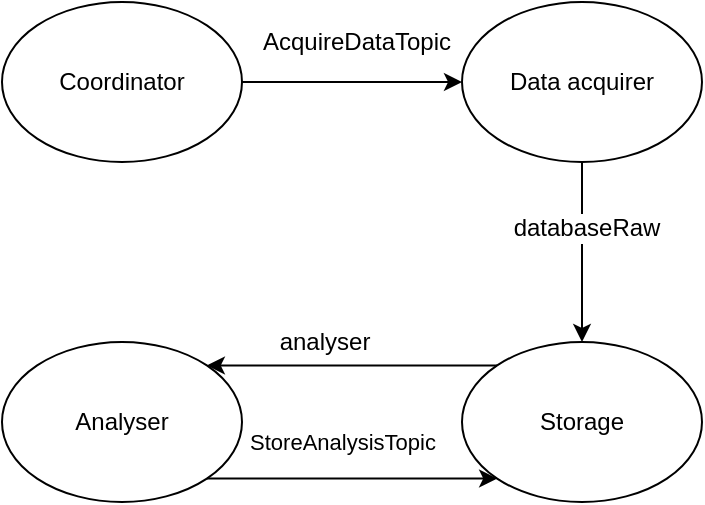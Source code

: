 <mxfile version="10.6.6" type="device"><diagram id="Fx3lk8tOsrkOHbz7rzSd" name="Page-1"><mxGraphModel dx="1010" dy="582" grid="1" gridSize="10" guides="1" tooltips="1" connect="1" arrows="1" fold="1" page="1" pageScale="1" pageWidth="850" pageHeight="1100" math="0" shadow="0"><root><mxCell id="0"/><mxCell id="1" parent="0"/><mxCell id="zKrWRLQiQFL1FDmHWdXE-3" value="" style="edgeStyle=orthogonalEdgeStyle;rounded=0;orthogonalLoop=1;jettySize=auto;html=1;" edge="1" parent="1" source="zKrWRLQiQFL1FDmHWdXE-1" target="zKrWRLQiQFL1FDmHWdXE-2"><mxGeometry relative="1" as="geometry"/></mxCell><mxCell id="zKrWRLQiQFL1FDmHWdXE-8" value="&lt;div&gt;AcquireDataTopic&lt;/div&gt;" style="text;html=1;resizable=0;points=[];align=center;verticalAlign=middle;labelBackgroundColor=#ffffff;" vertex="1" connectable="0" parent="zKrWRLQiQFL1FDmHWdXE-3"><mxGeometry x="-0.343" y="1" relative="1" as="geometry"><mxPoint x="21" y="-19" as="offset"/></mxGeometry></mxCell><mxCell id="zKrWRLQiQFL1FDmHWdXE-1" value="Coordinator&lt;br&gt;" style="ellipse;whiteSpace=wrap;html=1;" vertex="1" parent="1"><mxGeometry x="60" y="120" width="120" height="80" as="geometry"/></mxCell><mxCell id="zKrWRLQiQFL1FDmHWdXE-5" value="" style="edgeStyle=orthogonalEdgeStyle;rounded=0;orthogonalLoop=1;jettySize=auto;html=1;" edge="1" parent="1" source="zKrWRLQiQFL1FDmHWdXE-2" target="zKrWRLQiQFL1FDmHWdXE-4"><mxGeometry relative="1" as="geometry"/></mxCell><mxCell id="zKrWRLQiQFL1FDmHWdXE-9" value="databaseRaw" style="text;html=1;resizable=0;points=[];align=center;verticalAlign=middle;labelBackgroundColor=#ffffff;" vertex="1" connectable="0" parent="zKrWRLQiQFL1FDmHWdXE-5"><mxGeometry x="-0.271" y="2" relative="1" as="geometry"><mxPoint as="offset"/></mxGeometry></mxCell><mxCell id="zKrWRLQiQFL1FDmHWdXE-2" value="Data acquirer&lt;br&gt;" style="ellipse;whiteSpace=wrap;html=1;" vertex="1" parent="1"><mxGeometry x="290" y="120" width="120" height="80" as="geometry"/></mxCell><mxCell id="zKrWRLQiQFL1FDmHWdXE-10" style="rounded=0;orthogonalLoop=1;jettySize=auto;html=1;exitX=0;exitY=0;exitDx=0;exitDy=0;entryX=1;entryY=0;entryDx=0;entryDy=0;" edge="1" parent="1" source="zKrWRLQiQFL1FDmHWdXE-4" target="zKrWRLQiQFL1FDmHWdXE-6"><mxGeometry relative="1" as="geometry"/></mxCell><mxCell id="zKrWRLQiQFL1FDmHWdXE-11" value="analyser&lt;br&gt;" style="text;html=1;resizable=0;points=[];align=center;verticalAlign=middle;labelBackgroundColor=#ffffff;" vertex="1" connectable="0" parent="zKrWRLQiQFL1FDmHWdXE-10"><mxGeometry x="0.31" y="3" relative="1" as="geometry"><mxPoint x="8" y="-15" as="offset"/></mxGeometry></mxCell><mxCell id="zKrWRLQiQFL1FDmHWdXE-4" value="Storage&lt;br&gt;" style="ellipse;whiteSpace=wrap;html=1;" vertex="1" parent="1"><mxGeometry x="290" y="290" width="120" height="80" as="geometry"/></mxCell><mxCell id="zKrWRLQiQFL1FDmHWdXE-12" value="&lt;div&gt;StoreAnalysisTopic&lt;/div&gt;" style="edgeStyle=none;rounded=0;orthogonalLoop=1;jettySize=auto;html=1;exitX=1;exitY=1;exitDx=0;exitDy=0;entryX=0;entryY=1;entryDx=0;entryDy=0;" edge="1" parent="1" source="zKrWRLQiQFL1FDmHWdXE-6" target="zKrWRLQiQFL1FDmHWdXE-4"><mxGeometry x="-0.069" y="18" relative="1" as="geometry"><mxPoint as="offset"/></mxGeometry></mxCell><mxCell id="zKrWRLQiQFL1FDmHWdXE-6" value="Analyser&lt;br&gt;" style="ellipse;whiteSpace=wrap;html=1;" vertex="1" parent="1"><mxGeometry x="60" y="290" width="120" height="80" as="geometry"/></mxCell></root></mxGraphModel></diagram></mxfile>